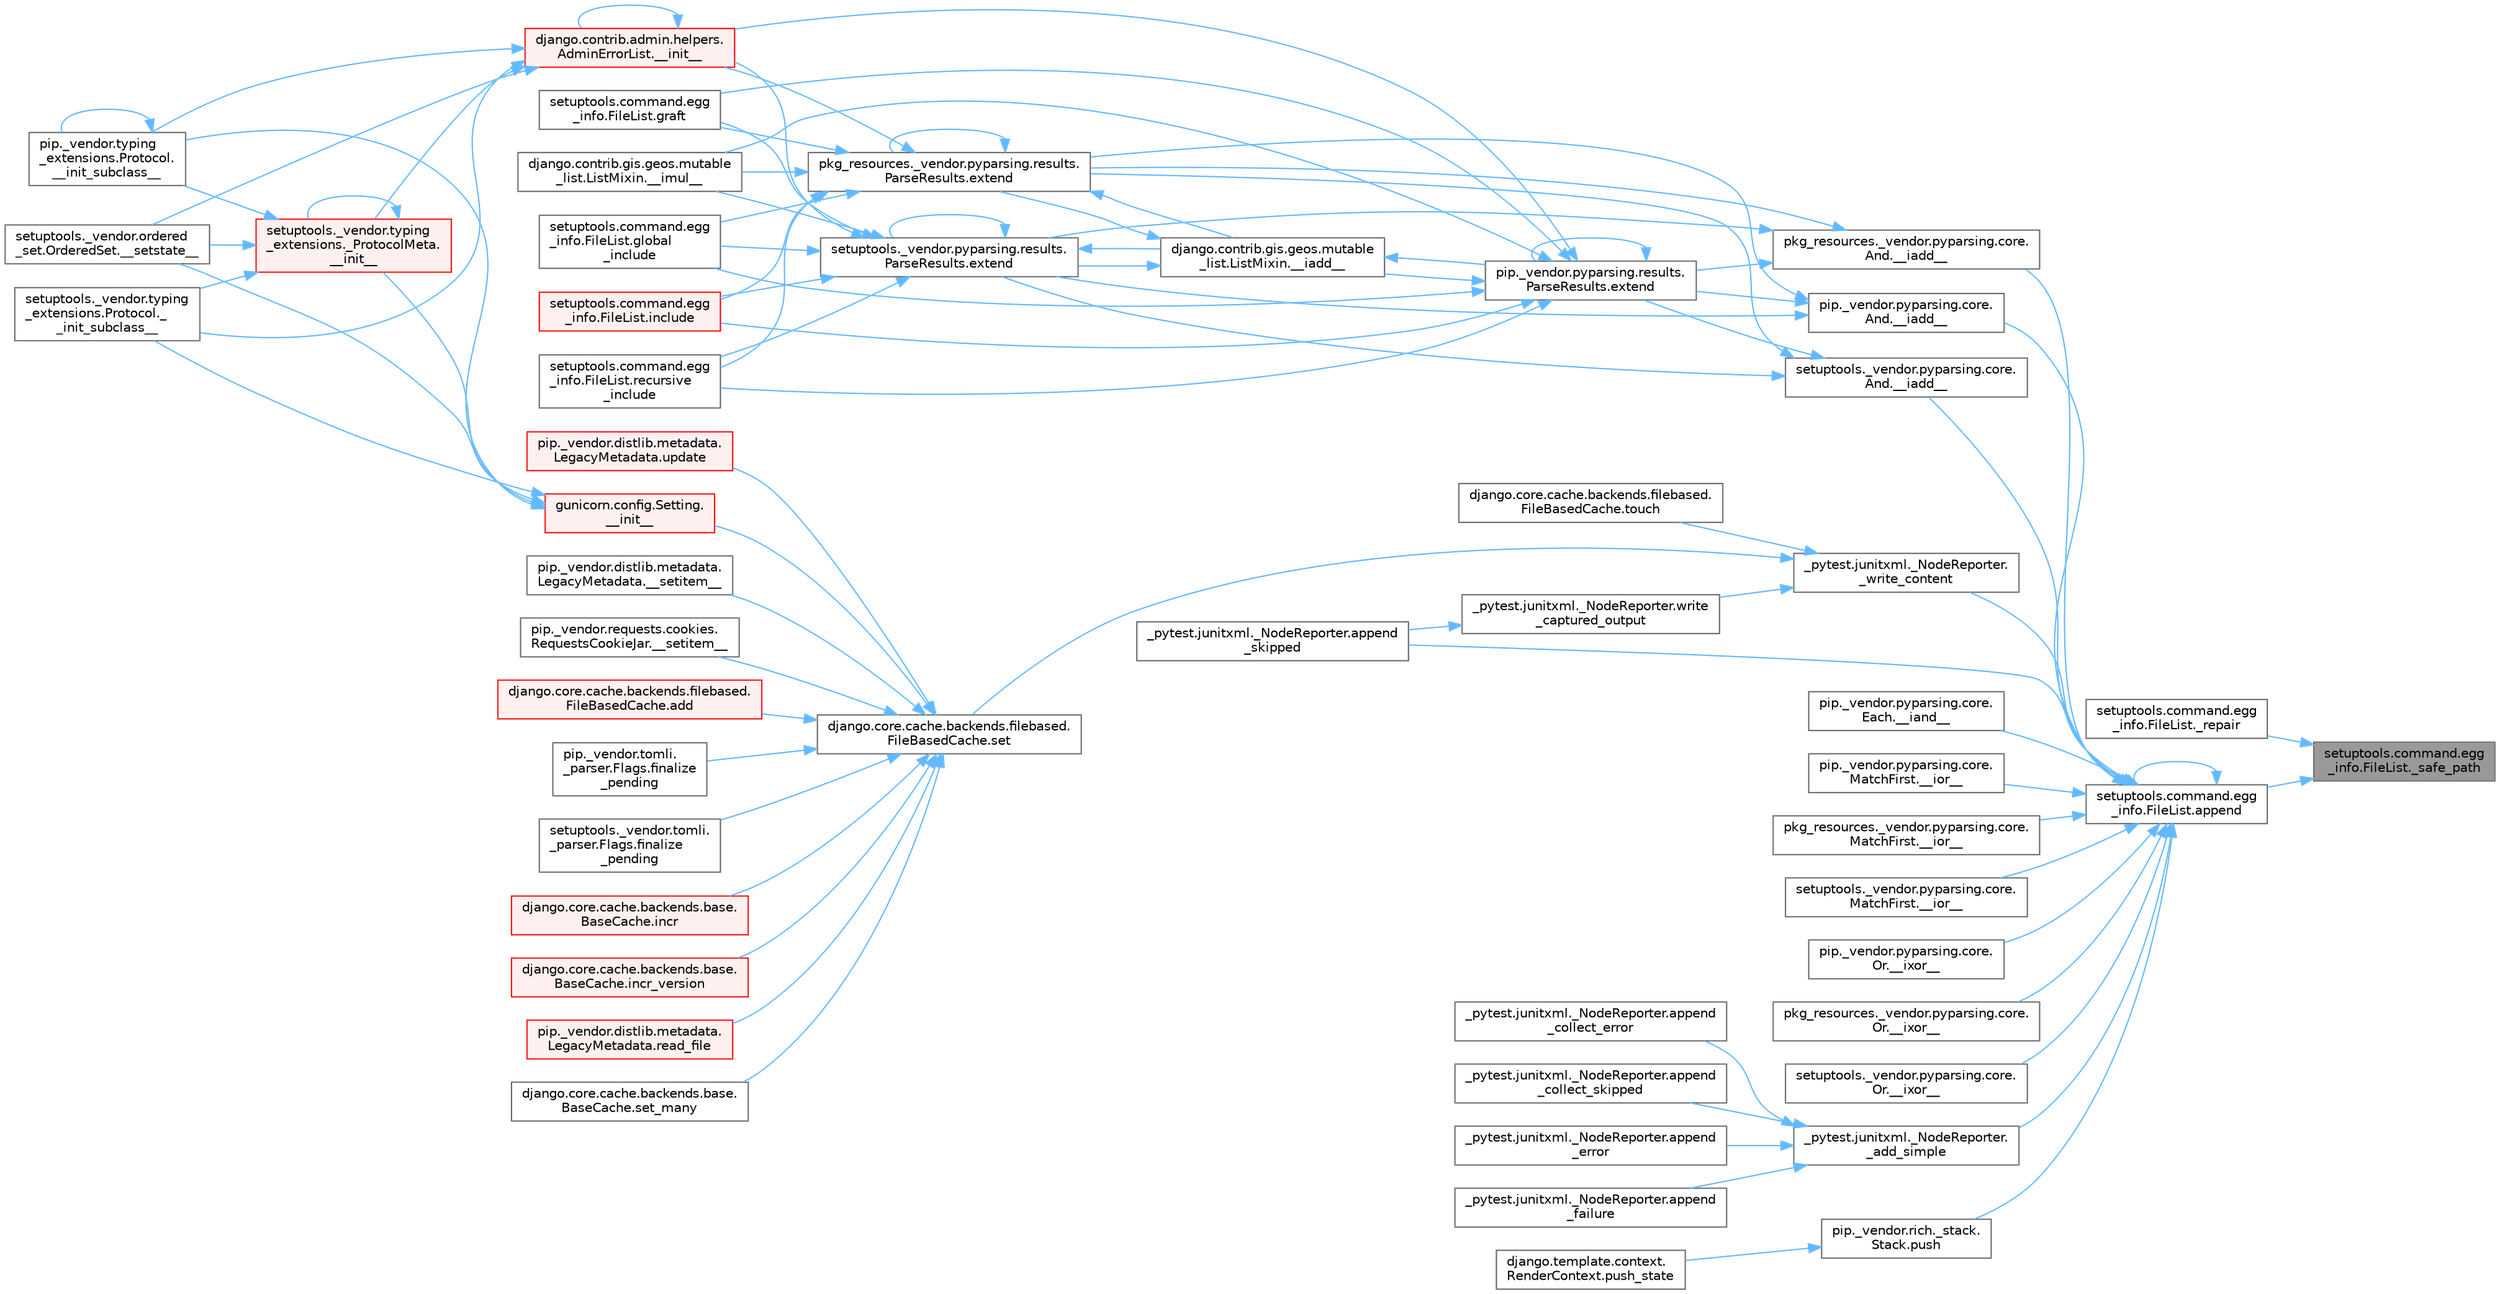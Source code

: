 digraph "setuptools.command.egg_info.FileList._safe_path"
{
 // LATEX_PDF_SIZE
  bgcolor="transparent";
  edge [fontname=Helvetica,fontsize=10,labelfontname=Helvetica,labelfontsize=10];
  node [fontname=Helvetica,fontsize=10,shape=box,height=0.2,width=0.4];
  rankdir="RL";
  Node1 [id="Node000001",label="setuptools.command.egg\l_info.FileList._safe_path",height=0.2,width=0.4,color="gray40", fillcolor="grey60", style="filled", fontcolor="black",tooltip=" "];
  Node1 -> Node2 [id="edge1_Node000001_Node000002",dir="back",color="steelblue1",style="solid",tooltip=" "];
  Node2 [id="Node000002",label="setuptools.command.egg\l_info.FileList._repair",height=0.2,width=0.4,color="grey40", fillcolor="white", style="filled",URL="$classsetuptools_1_1command_1_1egg__info_1_1_file_list.html#a2661dc70c72673701e1b6740b9cecc1e",tooltip=" "];
  Node1 -> Node3 [id="edge2_Node000001_Node000003",dir="back",color="steelblue1",style="solid",tooltip=" "];
  Node3 [id="Node000003",label="setuptools.command.egg\l_info.FileList.append",height=0.2,width=0.4,color="grey40", fillcolor="white", style="filled",URL="$classsetuptools_1_1command_1_1egg__info_1_1_file_list.html#a824a1cbf2a36d3079c6f24506056cf44",tooltip=" "];
  Node3 -> Node4 [id="edge3_Node000003_Node000004",dir="back",color="steelblue1",style="solid",tooltip=" "];
  Node4 [id="Node000004",label="pip._vendor.pyparsing.core.\lAnd.__iadd__",height=0.2,width=0.4,color="grey40", fillcolor="white", style="filled",URL="$classpip_1_1__vendor_1_1pyparsing_1_1core_1_1_and.html#a95acc8d227938acc37737c38dedc21ae",tooltip=" "];
  Node4 -> Node5 [id="edge4_Node000004_Node000005",dir="back",color="steelblue1",style="solid",tooltip=" "];
  Node5 [id="Node000005",label="pip._vendor.pyparsing.results.\lParseResults.extend",height=0.2,width=0.4,color="grey40", fillcolor="white", style="filled",URL="$classpip_1_1__vendor_1_1pyparsing_1_1results_1_1_parse_results.html#a3a8a69368a4bca23dd54b356a2a06946",tooltip=" "];
  Node5 -> Node6 [id="edge5_Node000005_Node000006",dir="back",color="steelblue1",style="solid",tooltip=" "];
  Node6 [id="Node000006",label="django.contrib.gis.geos.mutable\l_list.ListMixin.__iadd__",height=0.2,width=0.4,color="grey40", fillcolor="white", style="filled",URL="$classdjango_1_1contrib_1_1gis_1_1geos_1_1mutable__list_1_1_list_mixin.html#a892ce7a768206faf1d6150c2d2faf64f",tooltip=" "];
  Node6 -> Node5 [id="edge6_Node000006_Node000005",dir="back",color="steelblue1",style="solid",tooltip=" "];
  Node6 -> Node7 [id="edge7_Node000006_Node000007",dir="back",color="steelblue1",style="solid",tooltip=" "];
  Node7 [id="Node000007",label="pkg_resources._vendor.pyparsing.results.\lParseResults.extend",height=0.2,width=0.4,color="grey40", fillcolor="white", style="filled",URL="$classpkg__resources_1_1__vendor_1_1pyparsing_1_1results_1_1_parse_results.html#a72e8060e72d308428923c84a049d11b1",tooltip=" "];
  Node7 -> Node6 [id="edge8_Node000007_Node000006",dir="back",color="steelblue1",style="solid",tooltip=" "];
  Node7 -> Node8 [id="edge9_Node000007_Node000008",dir="back",color="steelblue1",style="solid",tooltip=" "];
  Node8 [id="Node000008",label="django.contrib.gis.geos.mutable\l_list.ListMixin.__imul__",height=0.2,width=0.4,color="grey40", fillcolor="white", style="filled",URL="$classdjango_1_1contrib_1_1gis_1_1geos_1_1mutable__list_1_1_list_mixin.html#aa1f26122b3cd1330a9489e8efd2b7ecf",tooltip=" "];
  Node7 -> Node9 [id="edge10_Node000007_Node000009",dir="back",color="steelblue1",style="solid",tooltip=" "];
  Node9 [id="Node000009",label="django.contrib.admin.helpers.\lAdminErrorList.__init__",height=0.2,width=0.4,color="red", fillcolor="#FFF0F0", style="filled",URL="$classdjango_1_1contrib_1_1admin_1_1helpers_1_1_admin_error_list.html#a5878563f6cf5f204f1ad08384fe02b52",tooltip=" "];
  Node9 -> Node9 [id="edge11_Node000009_Node000009",dir="back",color="steelblue1",style="solid",tooltip=" "];
  Node9 -> Node10 [id="edge12_Node000009_Node000010",dir="back",color="steelblue1",style="solid",tooltip=" "];
  Node10 [id="Node000010",label="setuptools._vendor.typing\l_extensions._ProtocolMeta.\l__init__",height=0.2,width=0.4,color="red", fillcolor="#FFF0F0", style="filled",URL="$classsetuptools_1_1__vendor_1_1typing__extensions_1_1___protocol_meta.html#a7bbaff8ac6d19534b46bca363ee0b43a",tooltip=" "];
  Node10 -> Node10 [id="edge13_Node000010_Node000010",dir="back",color="steelblue1",style="solid",tooltip=" "];
  Node10 -> Node11 [id="edge14_Node000010_Node000011",dir="back",color="steelblue1",style="solid",tooltip=" "];
  Node11 [id="Node000011",label="pip._vendor.typing\l_extensions.Protocol.\l__init_subclass__",height=0.2,width=0.4,color="grey40", fillcolor="white", style="filled",URL="$classpip_1_1__vendor_1_1typing__extensions_1_1_protocol.html#a2916efc86cebb8aba6deb7fd30b33988",tooltip=" "];
  Node11 -> Node11 [id="edge15_Node000011_Node000011",dir="back",color="steelblue1",style="solid",tooltip=" "];
  Node10 -> Node12 [id="edge16_Node000010_Node000012",dir="back",color="steelblue1",style="solid",tooltip=" "];
  Node12 [id="Node000012",label="setuptools._vendor.typing\l_extensions.Protocol._\l_init_subclass__",height=0.2,width=0.4,color="grey40", fillcolor="white", style="filled",URL="$classsetuptools_1_1__vendor_1_1typing__extensions_1_1_protocol.html#ac6cbebc092a4724ab3704c5334059874",tooltip=" "];
  Node10 -> Node13 [id="edge17_Node000010_Node000013",dir="back",color="steelblue1",style="solid",tooltip=" "];
  Node13 [id="Node000013",label="setuptools._vendor.ordered\l_set.OrderedSet.__setstate__",height=0.2,width=0.4,color="grey40", fillcolor="white", style="filled",URL="$classsetuptools_1_1__vendor_1_1ordered__set_1_1_ordered_set.html#aa7f7de9d987829525d06db565fe1b4a1",tooltip=" "];
  Node9 -> Node11 [id="edge18_Node000009_Node000011",dir="back",color="steelblue1",style="solid",tooltip=" "];
  Node9 -> Node12 [id="edge19_Node000009_Node000012",dir="back",color="steelblue1",style="solid",tooltip=" "];
  Node9 -> Node13 [id="edge20_Node000009_Node000013",dir="back",color="steelblue1",style="solid",tooltip=" "];
  Node7 -> Node7 [id="edge21_Node000007_Node000007",dir="back",color="steelblue1",style="solid",tooltip=" "];
  Node7 -> Node41 [id="edge22_Node000007_Node000041",dir="back",color="steelblue1",style="solid",tooltip=" "];
  Node41 [id="Node000041",label="setuptools.command.egg\l_info.FileList.global\l_include",height=0.2,width=0.4,color="grey40", fillcolor="white", style="filled",URL="$classsetuptools_1_1command_1_1egg__info_1_1_file_list.html#aadac1c6cd8f0f3ca32ae942964571e54",tooltip=" "];
  Node7 -> Node42 [id="edge23_Node000007_Node000042",dir="back",color="steelblue1",style="solid",tooltip=" "];
  Node42 [id="Node000042",label="setuptools.command.egg\l_info.FileList.graft",height=0.2,width=0.4,color="grey40", fillcolor="white", style="filled",URL="$classsetuptools_1_1command_1_1egg__info_1_1_file_list.html#a9c1fb7dd83a4e7a24412a3a265fbc102",tooltip=" "];
  Node7 -> Node43 [id="edge24_Node000007_Node000043",dir="back",color="steelblue1",style="solid",tooltip=" "];
  Node43 [id="Node000043",label="setuptools.command.egg\l_info.FileList.include",height=0.2,width=0.4,color="red", fillcolor="#FFF0F0", style="filled",URL="$classsetuptools_1_1command_1_1egg__info_1_1_file_list.html#a607fa79fcff4595945fdfb1f266eb132",tooltip=" "];
  Node7 -> Node700 [id="edge25_Node000007_Node000700",dir="back",color="steelblue1",style="solid",tooltip=" "];
  Node700 [id="Node000700",label="setuptools.command.egg\l_info.FileList.recursive\l_include",height=0.2,width=0.4,color="grey40", fillcolor="white", style="filled",URL="$classsetuptools_1_1command_1_1egg__info_1_1_file_list.html#af4da1ce86e34e016e9eabd4713cc186a",tooltip=" "];
  Node6 -> Node716 [id="edge26_Node000006_Node000716",dir="back",color="steelblue1",style="solid",tooltip=" "];
  Node716 [id="Node000716",label="setuptools._vendor.pyparsing.results.\lParseResults.extend",height=0.2,width=0.4,color="grey40", fillcolor="white", style="filled",URL="$classsetuptools_1_1__vendor_1_1pyparsing_1_1results_1_1_parse_results.html#aa11ff3f0723c175143645b9325417229",tooltip=" "];
  Node716 -> Node6 [id="edge27_Node000716_Node000006",dir="back",color="steelblue1",style="solid",tooltip=" "];
  Node716 -> Node8 [id="edge28_Node000716_Node000008",dir="back",color="steelblue1",style="solid",tooltip=" "];
  Node716 -> Node9 [id="edge29_Node000716_Node000009",dir="back",color="steelblue1",style="solid",tooltip=" "];
  Node716 -> Node716 [id="edge30_Node000716_Node000716",dir="back",color="steelblue1",style="solid",tooltip=" "];
  Node716 -> Node41 [id="edge31_Node000716_Node000041",dir="back",color="steelblue1",style="solid",tooltip=" "];
  Node716 -> Node42 [id="edge32_Node000716_Node000042",dir="back",color="steelblue1",style="solid",tooltip=" "];
  Node716 -> Node43 [id="edge33_Node000716_Node000043",dir="back",color="steelblue1",style="solid",tooltip=" "];
  Node716 -> Node700 [id="edge34_Node000716_Node000700",dir="back",color="steelblue1",style="solid",tooltip=" "];
  Node5 -> Node8 [id="edge35_Node000005_Node000008",dir="back",color="steelblue1",style="solid",tooltip=" "];
  Node5 -> Node9 [id="edge36_Node000005_Node000009",dir="back",color="steelblue1",style="solid",tooltip=" "];
  Node5 -> Node5 [id="edge37_Node000005_Node000005",dir="back",color="steelblue1",style="solid",tooltip=" "];
  Node5 -> Node41 [id="edge38_Node000005_Node000041",dir="back",color="steelblue1",style="solid",tooltip=" "];
  Node5 -> Node42 [id="edge39_Node000005_Node000042",dir="back",color="steelblue1",style="solid",tooltip=" "];
  Node5 -> Node43 [id="edge40_Node000005_Node000043",dir="back",color="steelblue1",style="solid",tooltip=" "];
  Node5 -> Node700 [id="edge41_Node000005_Node000700",dir="back",color="steelblue1",style="solid",tooltip=" "];
  Node4 -> Node7 [id="edge42_Node000004_Node000007",dir="back",color="steelblue1",style="solid",tooltip=" "];
  Node4 -> Node716 [id="edge43_Node000004_Node000716",dir="back",color="steelblue1",style="solid",tooltip=" "];
  Node3 -> Node715 [id="edge44_Node000003_Node000715",dir="back",color="steelblue1",style="solid",tooltip=" "];
  Node715 [id="Node000715",label="pkg_resources._vendor.pyparsing.core.\lAnd.__iadd__",height=0.2,width=0.4,color="grey40", fillcolor="white", style="filled",URL="$classpkg__resources_1_1__vendor_1_1pyparsing_1_1core_1_1_and.html#a3518d567360a52cd23673c05d57da5ec",tooltip=" "];
  Node715 -> Node5 [id="edge45_Node000715_Node000005",dir="back",color="steelblue1",style="solid",tooltip=" "];
  Node715 -> Node7 [id="edge46_Node000715_Node000007",dir="back",color="steelblue1",style="solid",tooltip=" "];
  Node715 -> Node716 [id="edge47_Node000715_Node000716",dir="back",color="steelblue1",style="solid",tooltip=" "];
  Node3 -> Node717 [id="edge48_Node000003_Node000717",dir="back",color="steelblue1",style="solid",tooltip=" "];
  Node717 [id="Node000717",label="setuptools._vendor.pyparsing.core.\lAnd.__iadd__",height=0.2,width=0.4,color="grey40", fillcolor="white", style="filled",URL="$classsetuptools_1_1__vendor_1_1pyparsing_1_1core_1_1_and.html#ae5d5acd18921d1ec46dfdb9ab9dd9a79",tooltip=" "];
  Node717 -> Node5 [id="edge49_Node000717_Node000005",dir="back",color="steelblue1",style="solid",tooltip=" "];
  Node717 -> Node7 [id="edge50_Node000717_Node000007",dir="back",color="steelblue1",style="solid",tooltip=" "];
  Node717 -> Node716 [id="edge51_Node000717_Node000716",dir="back",color="steelblue1",style="solid",tooltip=" "];
  Node3 -> Node718 [id="edge52_Node000003_Node000718",dir="back",color="steelblue1",style="solid",tooltip=" "];
  Node718 [id="Node000718",label="pip._vendor.pyparsing.core.\lEach.__iand__",height=0.2,width=0.4,color="grey40", fillcolor="white", style="filled",URL="$classpip_1_1__vendor_1_1pyparsing_1_1core_1_1_each.html#a1d27b3e9e2bc5b807febd382a9439497",tooltip=" "];
  Node3 -> Node719 [id="edge53_Node000003_Node000719",dir="back",color="steelblue1",style="solid",tooltip=" "];
  Node719 [id="Node000719",label="pip._vendor.pyparsing.core.\lMatchFirst.__ior__",height=0.2,width=0.4,color="grey40", fillcolor="white", style="filled",URL="$classpip_1_1__vendor_1_1pyparsing_1_1core_1_1_match_first.html#ad0838e82fc3e9833a6c81c7a63e030d9",tooltip=" "];
  Node3 -> Node720 [id="edge54_Node000003_Node000720",dir="back",color="steelblue1",style="solid",tooltip=" "];
  Node720 [id="Node000720",label="pkg_resources._vendor.pyparsing.core.\lMatchFirst.__ior__",height=0.2,width=0.4,color="grey40", fillcolor="white", style="filled",URL="$classpkg__resources_1_1__vendor_1_1pyparsing_1_1core_1_1_match_first.html#a58dab88aff8bd3218094f602fbc265f7",tooltip=" "];
  Node3 -> Node721 [id="edge55_Node000003_Node000721",dir="back",color="steelblue1",style="solid",tooltip=" "];
  Node721 [id="Node000721",label="setuptools._vendor.pyparsing.core.\lMatchFirst.__ior__",height=0.2,width=0.4,color="grey40", fillcolor="white", style="filled",URL="$classsetuptools_1_1__vendor_1_1pyparsing_1_1core_1_1_match_first.html#a52ca6c6dcade163b72b05e8a4be07986",tooltip=" "];
  Node3 -> Node722 [id="edge56_Node000003_Node000722",dir="back",color="steelblue1",style="solid",tooltip=" "];
  Node722 [id="Node000722",label="pip._vendor.pyparsing.core.\lOr.__ixor__",height=0.2,width=0.4,color="grey40", fillcolor="white", style="filled",URL="$classpip_1_1__vendor_1_1pyparsing_1_1core_1_1_or.html#a3e25cc44ee800ddd31da17c2aba1439c",tooltip=" "];
  Node3 -> Node723 [id="edge57_Node000003_Node000723",dir="back",color="steelblue1",style="solid",tooltip=" "];
  Node723 [id="Node000723",label="pkg_resources._vendor.pyparsing.core.\lOr.__ixor__",height=0.2,width=0.4,color="grey40", fillcolor="white", style="filled",URL="$classpkg__resources_1_1__vendor_1_1pyparsing_1_1core_1_1_or.html#a816506d6b6cd56e49e24955f5b3ebb1f",tooltip=" "];
  Node3 -> Node724 [id="edge58_Node000003_Node000724",dir="back",color="steelblue1",style="solid",tooltip=" "];
  Node724 [id="Node000724",label="setuptools._vendor.pyparsing.core.\lOr.__ixor__",height=0.2,width=0.4,color="grey40", fillcolor="white", style="filled",URL="$classsetuptools_1_1__vendor_1_1pyparsing_1_1core_1_1_or.html#a3ec14f79774e3ecd53a5db54b830a8c9",tooltip=" "];
  Node3 -> Node725 [id="edge59_Node000003_Node000725",dir="back",color="steelblue1",style="solid",tooltip=" "];
  Node725 [id="Node000725",label="_pytest.junitxml._NodeReporter.\l_add_simple",height=0.2,width=0.4,color="grey40", fillcolor="white", style="filled",URL="$class__pytest_1_1junitxml_1_1___node_reporter.html#a4391acb1ac84356509d35b7f19e9ed05",tooltip=" "];
  Node725 -> Node726 [id="edge60_Node000725_Node000726",dir="back",color="steelblue1",style="solid",tooltip=" "];
  Node726 [id="Node000726",label="_pytest.junitxml._NodeReporter.append\l_collect_error",height=0.2,width=0.4,color="grey40", fillcolor="white", style="filled",URL="$class__pytest_1_1junitxml_1_1___node_reporter.html#a34420ce0d1cb9a19b92db1d1d16ad3b1",tooltip=" "];
  Node725 -> Node727 [id="edge61_Node000725_Node000727",dir="back",color="steelblue1",style="solid",tooltip=" "];
  Node727 [id="Node000727",label="_pytest.junitxml._NodeReporter.append\l_collect_skipped",height=0.2,width=0.4,color="grey40", fillcolor="white", style="filled",URL="$class__pytest_1_1junitxml_1_1___node_reporter.html#a2bace8c92bfffcc32f24d1c1c7fdd940",tooltip=" "];
  Node725 -> Node728 [id="edge62_Node000725_Node000728",dir="back",color="steelblue1",style="solid",tooltip=" "];
  Node728 [id="Node000728",label="_pytest.junitxml._NodeReporter.append\l_error",height=0.2,width=0.4,color="grey40", fillcolor="white", style="filled",URL="$class__pytest_1_1junitxml_1_1___node_reporter.html#a6e3ab7dee3eff253205ce23fbe939e0b",tooltip=" "];
  Node725 -> Node729 [id="edge63_Node000725_Node000729",dir="back",color="steelblue1",style="solid",tooltip=" "];
  Node729 [id="Node000729",label="_pytest.junitxml._NodeReporter.append\l_failure",height=0.2,width=0.4,color="grey40", fillcolor="white", style="filled",URL="$class__pytest_1_1junitxml_1_1___node_reporter.html#a3e9c05579208357e08e253fc978d48b2",tooltip=" "];
  Node3 -> Node730 [id="edge64_Node000003_Node000730",dir="back",color="steelblue1",style="solid",tooltip=" "];
  Node730 [id="Node000730",label="_pytest.junitxml._NodeReporter.\l_write_content",height=0.2,width=0.4,color="grey40", fillcolor="white", style="filled",URL="$class__pytest_1_1junitxml_1_1___node_reporter.html#aa537797e0840b2d523cf1eb44f5c1bad",tooltip=" "];
  Node730 -> Node731 [id="edge65_Node000730_Node000731",dir="back",color="steelblue1",style="solid",tooltip=" "];
  Node731 [id="Node000731",label="django.core.cache.backends.filebased.\lFileBasedCache.set",height=0.2,width=0.4,color="grey40", fillcolor="white", style="filled",URL="$classdjango_1_1core_1_1cache_1_1backends_1_1filebased_1_1_file_based_cache.html#a7c5292a9ab120424eeaf5fe254366ca6",tooltip=" "];
  Node731 -> Node732 [id="edge66_Node000731_Node000732",dir="back",color="steelblue1",style="solid",tooltip=" "];
  Node732 [id="Node000732",label="gunicorn.config.Setting.\l__init__",height=0.2,width=0.4,color="red", fillcolor="#FFF0F0", style="filled",URL="$classgunicorn_1_1config_1_1_setting.html#aca1cb2d38bdd9b92194f85913daaaa53",tooltip=" "];
  Node732 -> Node10 [id="edge67_Node000732_Node000010",dir="back",color="steelblue1",style="solid",tooltip=" "];
  Node732 -> Node11 [id="edge68_Node000732_Node000011",dir="back",color="steelblue1",style="solid",tooltip=" "];
  Node732 -> Node12 [id="edge69_Node000732_Node000012",dir="back",color="steelblue1",style="solid",tooltip=" "];
  Node732 -> Node13 [id="edge70_Node000732_Node000013",dir="back",color="steelblue1",style="solid",tooltip=" "];
  Node731 -> Node733 [id="edge71_Node000731_Node000733",dir="back",color="steelblue1",style="solid",tooltip=" "];
  Node733 [id="Node000733",label="pip._vendor.distlib.metadata.\lLegacyMetadata.__setitem__",height=0.2,width=0.4,color="grey40", fillcolor="white", style="filled",URL="$classpip_1_1__vendor_1_1distlib_1_1metadata_1_1_legacy_metadata.html#ab82e88a698ec57bd9f8ac873948a3802",tooltip=" "];
  Node731 -> Node734 [id="edge72_Node000731_Node000734",dir="back",color="steelblue1",style="solid",tooltip=" "];
  Node734 [id="Node000734",label="pip._vendor.requests.cookies.\lRequestsCookieJar.__setitem__",height=0.2,width=0.4,color="grey40", fillcolor="white", style="filled",URL="$classpip_1_1__vendor_1_1requests_1_1cookies_1_1_requests_cookie_jar.html#a795f42fede709c520cc7c2452cdceeb9",tooltip=" "];
  Node731 -> Node735 [id="edge73_Node000731_Node000735",dir="back",color="steelblue1",style="solid",tooltip=" "];
  Node735 [id="Node000735",label="django.core.cache.backends.filebased.\lFileBasedCache.add",height=0.2,width=0.4,color="red", fillcolor="#FFF0F0", style="filled",URL="$classdjango_1_1core_1_1cache_1_1backends_1_1filebased_1_1_file_based_cache.html#a2f380fb404bde29c82c6169465ee1391",tooltip=" "];
  Node731 -> Node736 [id="edge74_Node000731_Node000736",dir="back",color="steelblue1",style="solid",tooltip=" "];
  Node736 [id="Node000736",label="pip._vendor.tomli.\l_parser.Flags.finalize\l_pending",height=0.2,width=0.4,color="grey40", fillcolor="white", style="filled",URL="$classpip_1_1__vendor_1_1tomli_1_1__parser_1_1_flags.html#a1930c0bd50ceafa1db786d83b8cccd4a",tooltip=" "];
  Node731 -> Node737 [id="edge75_Node000731_Node000737",dir="back",color="steelblue1",style="solid",tooltip=" "];
  Node737 [id="Node000737",label="setuptools._vendor.tomli.\l_parser.Flags.finalize\l_pending",height=0.2,width=0.4,color="grey40", fillcolor="white", style="filled",URL="$classsetuptools_1_1__vendor_1_1tomli_1_1__parser_1_1_flags.html#a5d7c62898586672de935990ed6f4a7e1",tooltip=" "];
  Node731 -> Node738 [id="edge76_Node000731_Node000738",dir="back",color="steelblue1",style="solid",tooltip=" "];
  Node738 [id="Node000738",label="django.core.cache.backends.base.\lBaseCache.incr",height=0.2,width=0.4,color="red", fillcolor="#FFF0F0", style="filled",URL="$classdjango_1_1core_1_1cache_1_1backends_1_1base_1_1_base_cache.html#ab502f06a18e16d3d1495fdf1dca28831",tooltip=" "];
  Node731 -> Node346 [id="edge77_Node000731_Node000346",dir="back",color="steelblue1",style="solid",tooltip=" "];
  Node346 [id="Node000346",label="django.core.cache.backends.base.\lBaseCache.incr_version",height=0.2,width=0.4,color="red", fillcolor="#FFF0F0", style="filled",URL="$classdjango_1_1core_1_1cache_1_1backends_1_1base_1_1_base_cache.html#a3ac7d74ffcfca67e2afee86ecf858b34",tooltip=" "];
  Node731 -> Node741 [id="edge78_Node000731_Node000741",dir="back",color="steelblue1",style="solid",tooltip=" "];
  Node741 [id="Node000741",label="pip._vendor.distlib.metadata.\lLegacyMetadata.read_file",height=0.2,width=0.4,color="red", fillcolor="#FFF0F0", style="filled",URL="$classpip_1_1__vendor_1_1distlib_1_1metadata_1_1_legacy_metadata.html#ab45a644b4204b8e049a9584d0be7193e",tooltip=" "];
  Node731 -> Node1093 [id="edge79_Node000731_Node001093",dir="back",color="steelblue1",style="solid",tooltip=" "];
  Node1093 [id="Node001093",label="django.core.cache.backends.base.\lBaseCache.set_many",height=0.2,width=0.4,color="grey40", fillcolor="white", style="filled",URL="$classdjango_1_1core_1_1cache_1_1backends_1_1base_1_1_base_cache.html#a148a79bde32c256a462b4a55b1d8b659",tooltip=" "];
  Node731 -> Node1094 [id="edge80_Node000731_Node001094",dir="back",color="steelblue1",style="solid",tooltip=" "];
  Node1094 [id="Node001094",label="pip._vendor.distlib.metadata.\lLegacyMetadata.update",height=0.2,width=0.4,color="red", fillcolor="#FFF0F0", style="filled",URL="$classpip_1_1__vendor_1_1distlib_1_1metadata_1_1_legacy_metadata.html#aefa482c1aa5db626eda875a4a1941995",tooltip=" "];
  Node730 -> Node2477 [id="edge81_Node000730_Node002477",dir="back",color="steelblue1",style="solid",tooltip=" "];
  Node2477 [id="Node002477",label="django.core.cache.backends.filebased.\lFileBasedCache.touch",height=0.2,width=0.4,color="grey40", fillcolor="white", style="filled",URL="$classdjango_1_1core_1_1cache_1_1backends_1_1filebased_1_1_file_based_cache.html#ac2a0031a190feb092445232e16c1a18c",tooltip=" "];
  Node730 -> Node2867 [id="edge82_Node000730_Node002867",dir="back",color="steelblue1",style="solid",tooltip=" "];
  Node2867 [id="Node002867",label="_pytest.junitxml._NodeReporter.write\l_captured_output",height=0.2,width=0.4,color="grey40", fillcolor="white", style="filled",URL="$class__pytest_1_1junitxml_1_1___node_reporter.html#a554ff0133e02ee18c1a5bfc52b24ea81",tooltip=" "];
  Node2867 -> Node1201 [id="edge83_Node002867_Node001201",dir="back",color="steelblue1",style="solid",tooltip=" "];
  Node1201 [id="Node001201",label="_pytest.junitxml._NodeReporter.append\l_skipped",height=0.2,width=0.4,color="grey40", fillcolor="white", style="filled",URL="$class__pytest_1_1junitxml_1_1___node_reporter.html#ab97f89cb32bf7b82613026daaba742f4",tooltip=" "];
  Node3 -> Node3 [id="edge84_Node000003_Node000003",dir="back",color="steelblue1",style="solid",tooltip=" "];
  Node3 -> Node1201 [id="edge85_Node000003_Node001201",dir="back",color="steelblue1",style="solid",tooltip=" "];
  Node3 -> Node1202 [id="edge86_Node000003_Node001202",dir="back",color="steelblue1",style="solid",tooltip=" "];
  Node1202 [id="Node001202",label="pip._vendor.rich._stack.\lStack.push",height=0.2,width=0.4,color="grey40", fillcolor="white", style="filled",URL="$classpip_1_1__vendor_1_1rich_1_1__stack_1_1_stack.html#a9abf52fc71455f03eb8cc24270622a4a",tooltip=" "];
  Node1202 -> Node1203 [id="edge87_Node001202_Node001203",dir="back",color="steelblue1",style="solid",tooltip=" "];
  Node1203 [id="Node001203",label="django.template.context.\lRenderContext.push_state",height=0.2,width=0.4,color="grey40", fillcolor="white", style="filled",URL="$classdjango_1_1template_1_1context_1_1_render_context.html#a5b49e0fc0a1558a1ea026a466f7798d7",tooltip=" "];
}
